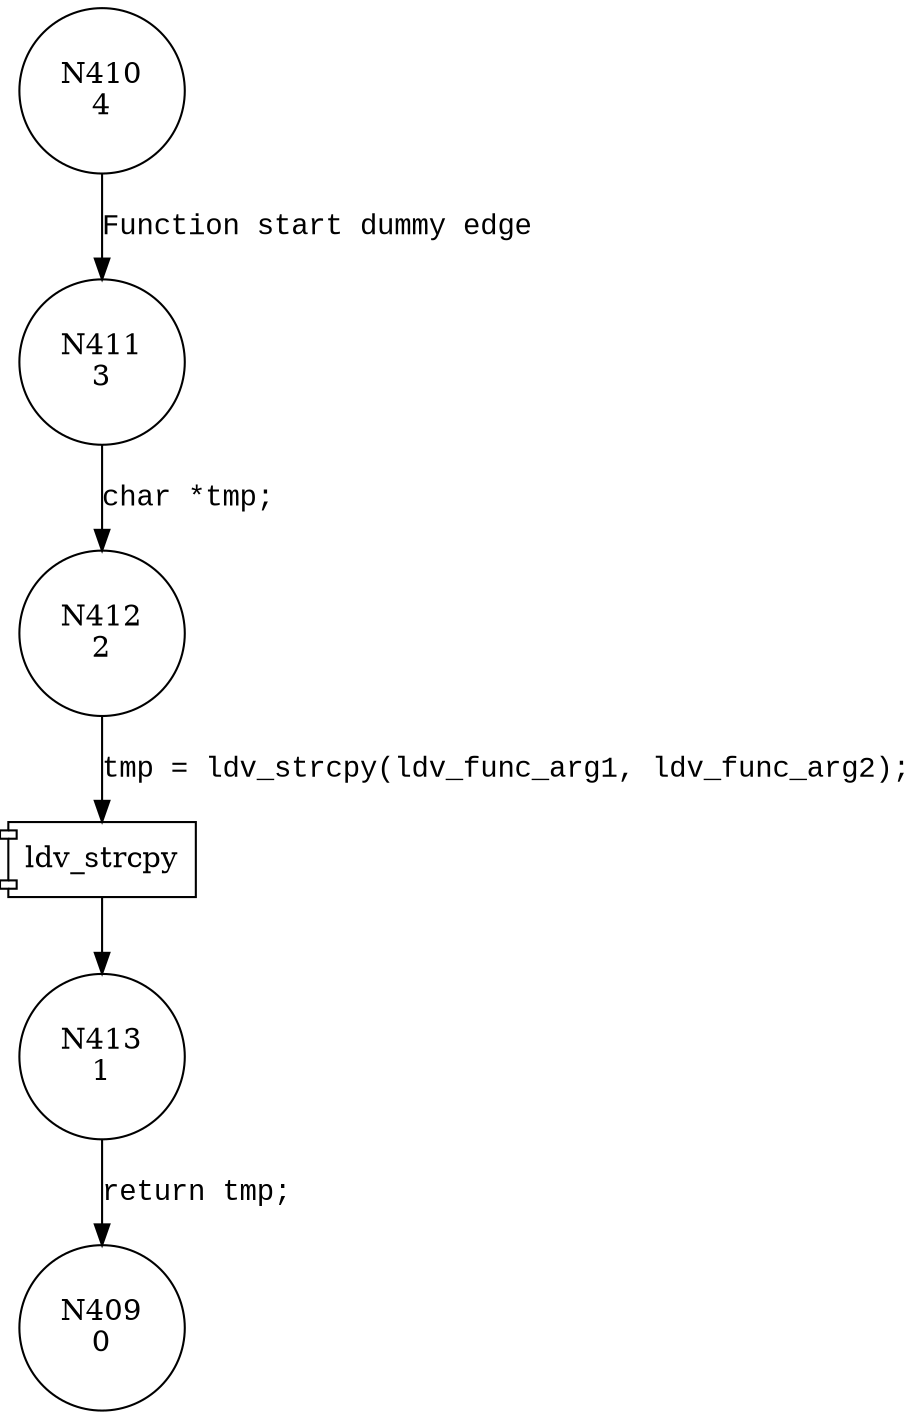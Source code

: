 digraph ldv_strcpy_3 {
410 [shape="circle" label="N410\n4"]
411 [shape="circle" label="N411\n3"]
412 [shape="circle" label="N412\n2"]
413 [shape="circle" label="N413\n1"]
409 [shape="circle" label="N409\n0"]
410 -> 411 [label="Function start dummy edge" fontname="Courier New"]
100025 [shape="component" label="ldv_strcpy"]
412 -> 100025 [label="tmp = ldv_strcpy(ldv_func_arg1, ldv_func_arg2);" fontname="Courier New"]
100025 -> 413 [label="" fontname="Courier New"]
411 -> 412 [label="char *tmp;" fontname="Courier New"]
413 -> 409 [label="return tmp;" fontname="Courier New"]
}